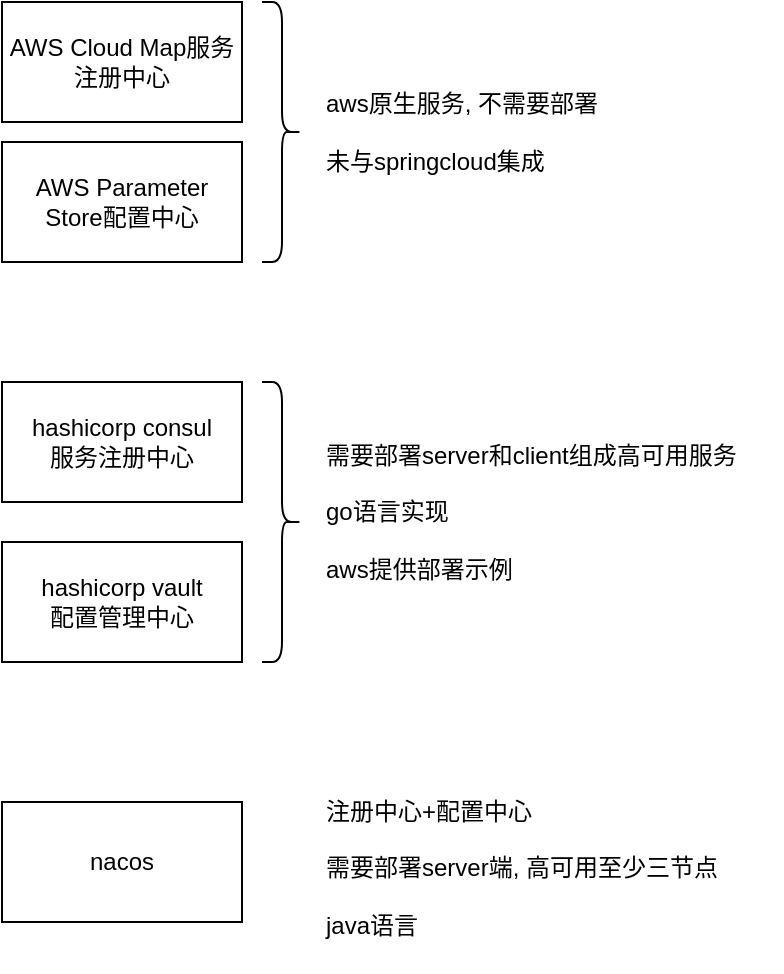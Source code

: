 <mxfile version="20.7.4" type="github">
  <diagram id="nmKlhyjXEk2Ih6iH253c" name="第 1 页">
    <mxGraphModel dx="976" dy="660" grid="1" gridSize="10" guides="1" tooltips="1" connect="1" arrows="1" fold="1" page="1" pageScale="1" pageWidth="827" pageHeight="1169" math="0" shadow="0">
      <root>
        <mxCell id="0" />
        <mxCell id="1" parent="0" />
        <mxCell id="GQdBluO_648FcDcBQcId-1" value="hashicorp vault&lt;br&gt;配置管理中心" style="rounded=0;whiteSpace=wrap;html=1;" parent="1" vertex="1">
          <mxGeometry x="120" y="310" width="120" height="60" as="geometry" />
        </mxCell>
        <mxCell id="GQdBluO_648FcDcBQcId-2" value="hashicorp consul&lt;br&gt;服务注册中心" style="rounded=0;whiteSpace=wrap;html=1;" parent="1" vertex="1">
          <mxGeometry x="120" y="230" width="120" height="60" as="geometry" />
        </mxCell>
        <mxCell id="GQdBluO_648FcDcBQcId-3" value="nacos" style="rounded=0;whiteSpace=wrap;html=1;" parent="1" vertex="1">
          <mxGeometry x="120" y="440" width="120" height="60" as="geometry" />
        </mxCell>
        <mxCell id="GQdBluO_648FcDcBQcId-6" value="AWS Cloud Map服务注册中心" style="rounded=0;whiteSpace=wrap;html=1;" parent="1" vertex="1">
          <mxGeometry x="120" y="40" width="120" height="60" as="geometry" />
        </mxCell>
        <mxCell id="GQdBluO_648FcDcBQcId-7" value="aws原生服务, 不需要部署&lt;br&gt;&lt;br&gt;未与springcloud集成" style="text;html=1;strokeColor=none;fillColor=none;align=left;verticalAlign=middle;whiteSpace=wrap;rounded=0;" parent="1" vertex="1">
          <mxGeometry x="280" y="62.5" width="160" height="85" as="geometry" />
        </mxCell>
        <mxCell id="GQdBluO_648FcDcBQcId-8" value="&lt;div style=&quot;&quot;&gt;需要部署server和client组成高可用服务&lt;/div&gt;&lt;div style=&quot;&quot;&gt;&lt;br&gt;&lt;/div&gt;&lt;div style=&quot;&quot;&gt;go语言实现&lt;/div&gt;&lt;div style=&quot;&quot;&gt;&lt;br&gt;&lt;/div&gt;&lt;div style=&quot;&quot;&gt;aws提供部署示例&lt;/div&gt;" style="text;html=1;strokeColor=none;fillColor=none;align=left;verticalAlign=middle;whiteSpace=wrap;rounded=0;" parent="1" vertex="1">
          <mxGeometry x="280" y="230" width="230" height="130" as="geometry" />
        </mxCell>
        <mxCell id="GQdBluO_648FcDcBQcId-9" value="" style="shape=curlyBracket;whiteSpace=wrap;html=1;rounded=1;flipH=1;" parent="1" vertex="1">
          <mxGeometry x="250" y="40" width="20" height="130" as="geometry" />
        </mxCell>
        <mxCell id="GQdBluO_648FcDcBQcId-10" value="" style="shape=curlyBracket;whiteSpace=wrap;html=1;rounded=1;flipH=1;" parent="1" vertex="1">
          <mxGeometry x="250" y="230" width="20" height="140" as="geometry" />
        </mxCell>
        <mxCell id="GQdBluO_648FcDcBQcId-12" value="AWS Parameter Store配置中心" style="rounded=0;whiteSpace=wrap;html=1;" parent="1" vertex="1">
          <mxGeometry x="120" y="110" width="120" height="60" as="geometry" />
        </mxCell>
        <mxCell id="kYNvWG7T2KGYoYmtbhhu-1" value="注册中心+配置中心&lt;br&gt;&lt;br&gt;需要部署server端, 高可用至少三节点&lt;br&gt;&lt;br&gt;java语言" style="text;html=1;strokeColor=none;fillColor=none;align=left;verticalAlign=middle;whiteSpace=wrap;rounded=0;" parent="1" vertex="1">
          <mxGeometry x="280" y="420" width="220" height="105" as="geometry" />
        </mxCell>
      </root>
    </mxGraphModel>
  </diagram>
</mxfile>
